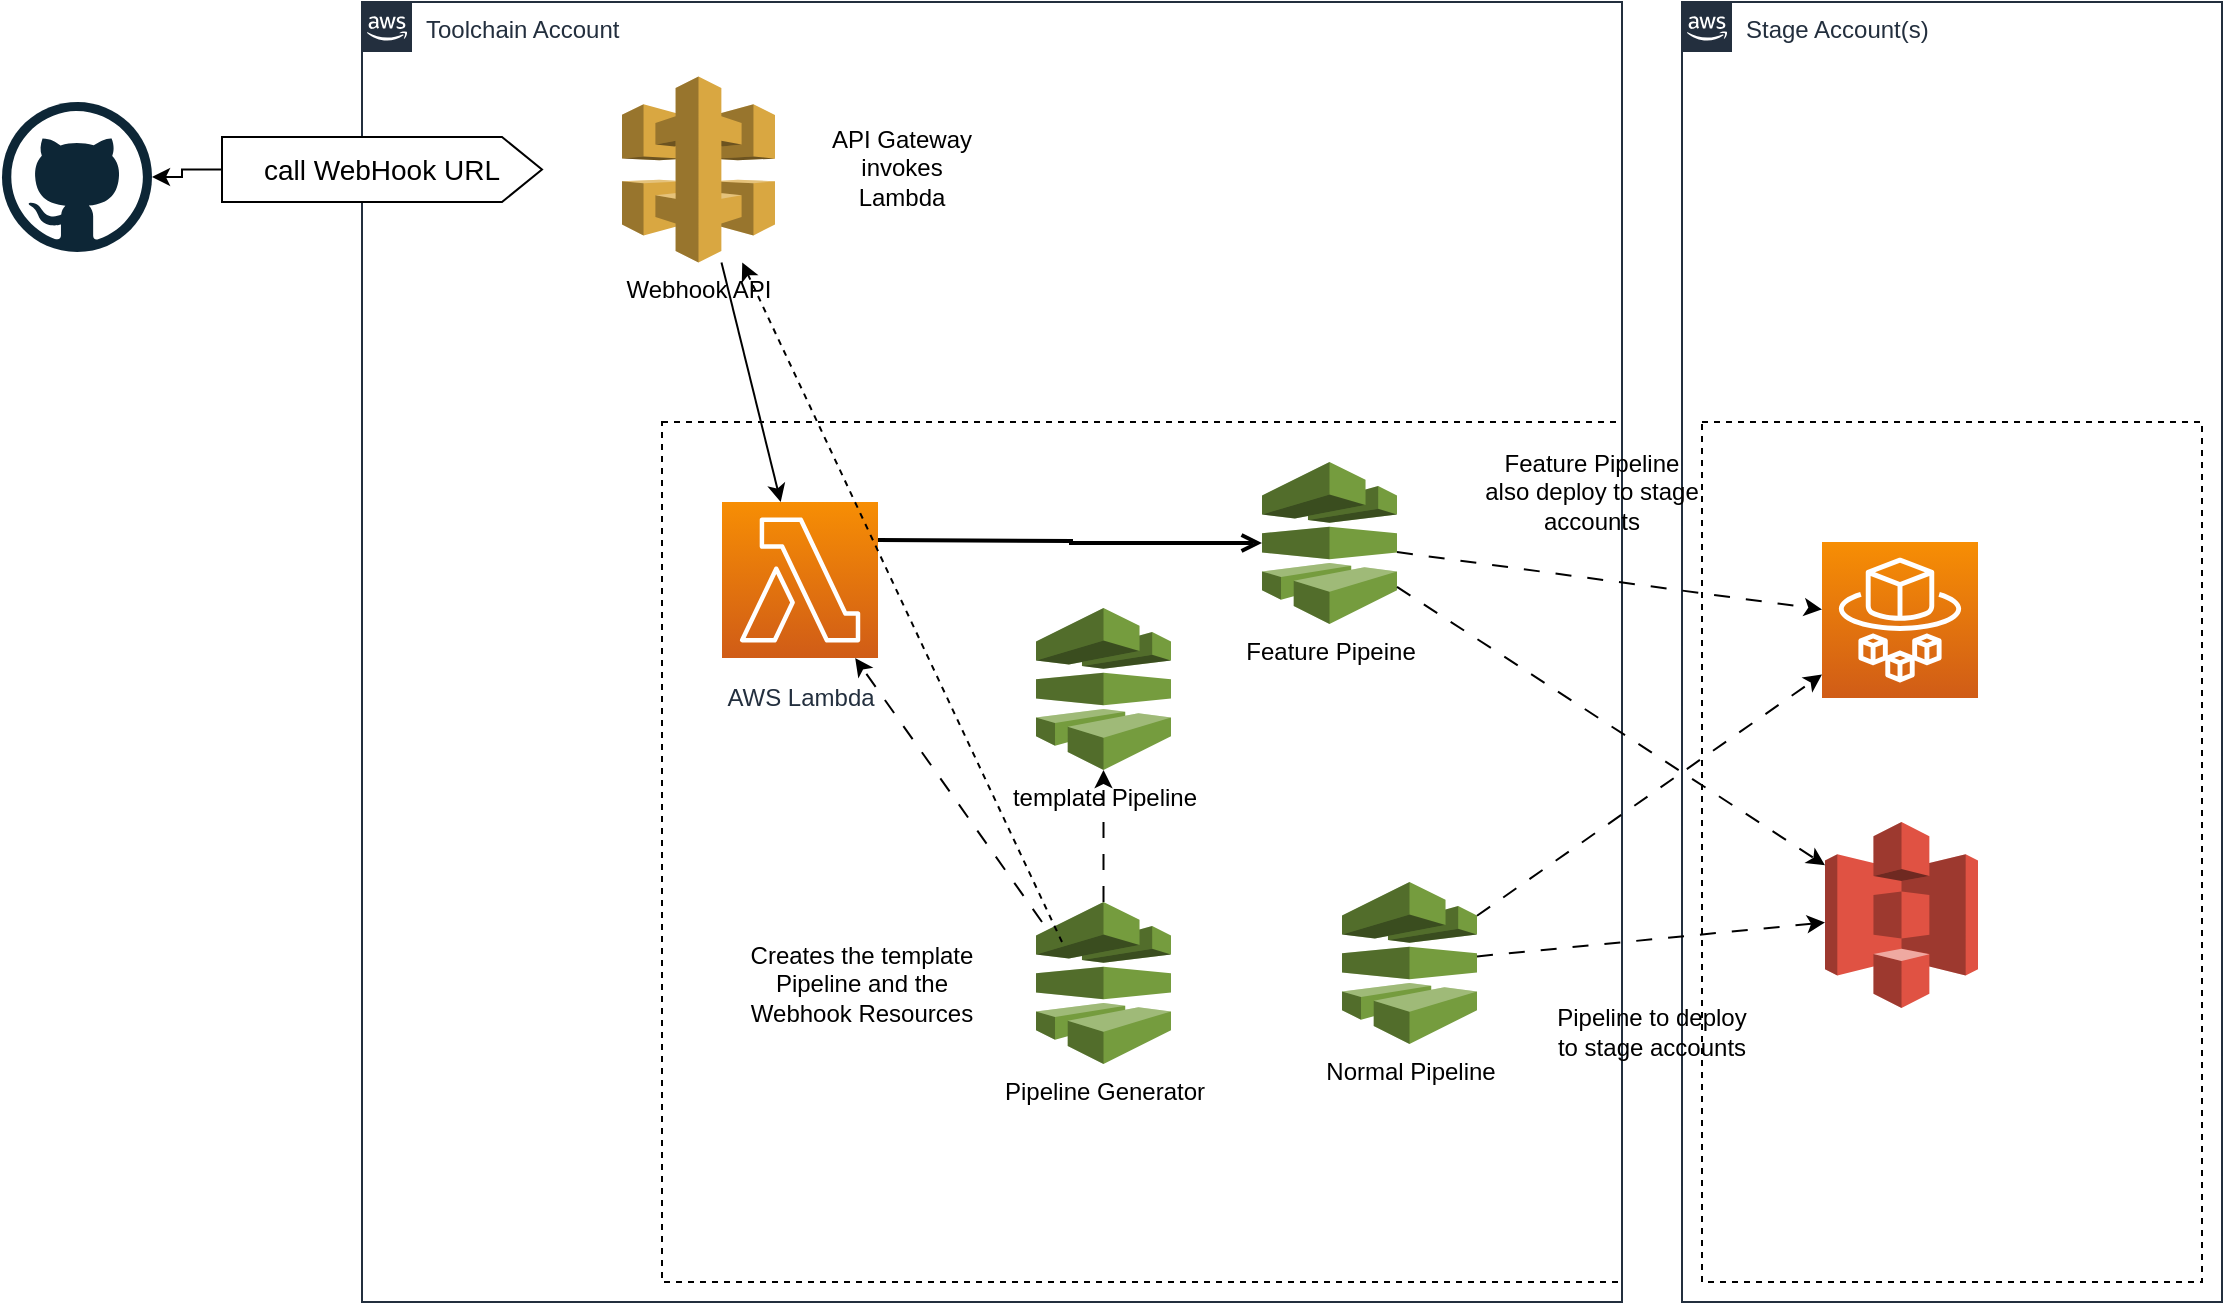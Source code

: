 <mxfile version="21.6.3" type="device">
  <diagram id="Ht1M8jgEwFfnCIfOTk4-" name="Page-1">
    <mxGraphModel dx="1434" dy="699" grid="1" gridSize="10" guides="1" tooltips="1" connect="1" arrows="1" fold="1" page="1" pageScale="1" pageWidth="1169" pageHeight="827" math="0" shadow="0">
      <root>
        <mxCell id="0" />
        <mxCell id="1" parent="0" />
        <mxCell id="UEzPUAAOIrF-is8g5C7q-107" value="" style="rounded=0;whiteSpace=wrap;html=1;labelBackgroundColor=none;fillColor=none;dashed=1;container=1;pointerEvents=0;collapsible=0;recursiveResize=0;" parent="1" vertex="1">
          <mxGeometry x="340" y="290" width="480" height="430" as="geometry" />
        </mxCell>
        <mxCell id="UEzPUAAOIrF-is8g5C7q-85" value="AWS Lambda" style="outlineConnect=0;fontColor=#232F3E;gradientColor=#F78E04;gradientDirection=north;fillColor=#D05C17;strokeColor=#ffffff;dashed=0;verticalLabelPosition=bottom;verticalAlign=top;align=center;html=1;fontSize=12;fontStyle=0;aspect=fixed;shape=mxgraph.aws4.resourceIcon;resIcon=mxgraph.aws4.lambda;labelBackgroundColor=#ffffff;spacingTop=6;" parent="UEzPUAAOIrF-is8g5C7q-107" vertex="1">
          <mxGeometry x="30" y="40" width="78" height="78" as="geometry" />
        </mxCell>
        <mxCell id="6b_i7Q1n4t0XfoYAeiyF-2" value="Normal Pipeline" style="outlineConnect=0;dashed=0;verticalLabelPosition=bottom;verticalAlign=top;align=center;html=1;shape=mxgraph.aws3.codepipeline;fillColor=#759C3E;gradientColor=none;" vertex="1" parent="UEzPUAAOIrF-is8g5C7q-107">
          <mxGeometry x="339.998" y="230" width="67.5" height="81" as="geometry" />
        </mxCell>
        <mxCell id="6b_i7Q1n4t0XfoYAeiyF-3" value="Feature Pipeine" style="outlineConnect=0;dashed=0;verticalLabelPosition=bottom;verticalAlign=top;align=center;html=1;shape=mxgraph.aws3.codepipeline;fillColor=#759C3E;gradientColor=none;" vertex="1" parent="UEzPUAAOIrF-is8g5C7q-107">
          <mxGeometry x="299.998" y="20" width="67.5" height="81" as="geometry" />
        </mxCell>
        <mxCell id="6b_i7Q1n4t0XfoYAeiyF-7" value="Pipeline Generator" style="outlineConnect=0;dashed=0;verticalLabelPosition=bottom;verticalAlign=top;align=center;html=1;shape=mxgraph.aws3.codepipeline;fillColor=#759C3E;gradientColor=none;" vertex="1" parent="UEzPUAAOIrF-is8g5C7q-107">
          <mxGeometry x="186.998" y="240" width="67.5" height="81" as="geometry" />
        </mxCell>
        <mxCell id="6b_i7Q1n4t0XfoYAeiyF-19" value="" style="endArrow=classic;html=1;rounded=0;dashed=1;dashPattern=8 8;" edge="1" parent="UEzPUAAOIrF-is8g5C7q-107" target="UEzPUAAOIrF-is8g5C7q-85">
          <mxGeometry width="50" height="50" relative="1" as="geometry">
            <mxPoint x="190" y="250" as="sourcePoint" />
            <mxPoint x="231" y="184" as="targetPoint" />
          </mxGeometry>
        </mxCell>
        <mxCell id="6b_i7Q1n4t0XfoYAeiyF-22" value="Creates the template Pipeline and the Webhook Resources" style="text;html=1;strokeColor=none;fillColor=none;align=center;verticalAlign=middle;whiteSpace=wrap;rounded=0;" vertex="1" parent="UEzPUAAOIrF-is8g5C7q-107">
          <mxGeometry x="40" y="265.5" width="120" height="30" as="geometry" />
        </mxCell>
        <mxCell id="UEzPUAAOIrF-is8g5C7q-74" value="Toolchain Account" style="points=[[0,0],[0.25,0],[0.5,0],[0.75,0],[1,0],[1,0.25],[1,0.5],[1,0.75],[1,1],[0.75,1],[0.5,1],[0.25,1],[0,1],[0,0.75],[0,0.5],[0,0.25]];outlineConnect=0;gradientColor=none;html=1;whiteSpace=wrap;fontSize=12;fontStyle=0;shape=mxgraph.aws4.group;grIcon=mxgraph.aws4.group_aws_cloud_alt;strokeColor=#232F3E;fillColor=none;verticalAlign=top;align=left;spacingLeft=30;fontColor=#232F3E;dashed=0;labelBackgroundColor=#ffffff;container=1;pointerEvents=0;collapsible=0;recursiveResize=0;" parent="1" vertex="1">
          <mxGeometry x="190" y="80" width="630" height="650" as="geometry" />
        </mxCell>
        <mxCell id="6b_i7Q1n4t0XfoYAeiyF-1" value="Webhook API" style="outlineConnect=0;dashed=0;verticalLabelPosition=bottom;verticalAlign=top;align=center;html=1;shape=mxgraph.aws3.api_gateway;fillColor=#D9A741;gradientColor=none;" vertex="1" parent="UEzPUAAOIrF-is8g5C7q-74">
          <mxGeometry x="130" y="37.25" width="76.5" height="93" as="geometry" />
        </mxCell>
        <mxCell id="6b_i7Q1n4t0XfoYAeiyF-18" value="call WebHook URL" style="html=1;shape=mxgraph.infographic.ribbonSimple;notch1=0;notch2=20;align=center;verticalAlign=middle;fontSize=14;fontStyle=0;fillColor=#FFFFFF;whiteSpace=wrap;" vertex="1" parent="UEzPUAAOIrF-is8g5C7q-74">
          <mxGeometry x="-70" y="67.5" width="160" height="32.5" as="geometry" />
        </mxCell>
        <mxCell id="6b_i7Q1n4t0XfoYAeiyF-26" value="API Gateway invokes Lambda" style="text;html=1;strokeColor=none;fillColor=none;align=center;verticalAlign=middle;whiteSpace=wrap;rounded=0;" vertex="1" parent="UEzPUAAOIrF-is8g5C7q-74">
          <mxGeometry x="230" y="67.5" width="80" height="30" as="geometry" />
        </mxCell>
        <mxCell id="UEzPUAAOIrF-is8g5C7q-75" value="Stage Account(s)" style="points=[[0,0],[0.25,0],[0.5,0],[0.75,0],[1,0],[1,0.25],[1,0.5],[1,0.75],[1,1],[0.75,1],[0.5,1],[0.25,1],[0,1],[0,0.75],[0,0.5],[0,0.25]];outlineConnect=0;gradientColor=none;html=1;whiteSpace=wrap;fontSize=12;fontStyle=0;shape=mxgraph.aws4.group;grIcon=mxgraph.aws4.group_aws_cloud_alt;strokeColor=#232F3E;fillColor=none;verticalAlign=top;align=left;spacingLeft=30;fontColor=#232F3E;dashed=0;labelBackgroundColor=#ffffff;container=1;pointerEvents=0;collapsible=0;recursiveResize=0;" parent="1" vertex="1">
          <mxGeometry x="850" y="80" width="270" height="650" as="geometry" />
        </mxCell>
        <mxCell id="6b_i7Q1n4t0XfoYAeiyF-23" value="Pipeline to deploy to stage accounts" style="text;html=1;strokeColor=none;fillColor=none;align=center;verticalAlign=middle;whiteSpace=wrap;rounded=0;" vertex="1" parent="UEzPUAAOIrF-is8g5C7q-75">
          <mxGeometry x="-70" y="490" width="110" height="50" as="geometry" />
        </mxCell>
        <mxCell id="UEzPUAAOIrF-is8g5C7q-90" value="" style="edgeStyle=orthogonalEdgeStyle;rounded=0;orthogonalLoop=1;jettySize=auto;html=1;endArrow=open;endFill=0;strokeWidth=2;" parent="1" target="6b_i7Q1n4t0XfoYAeiyF-3" edge="1">
          <mxGeometry relative="1" as="geometry">
            <mxPoint x="448" y="349" as="sourcePoint" />
            <mxPoint x="480" y="349" as="targetPoint" />
          </mxGeometry>
        </mxCell>
        <mxCell id="UEzPUAAOIrF-is8g5C7q-108" value="" style="rounded=0;whiteSpace=wrap;html=1;labelBackgroundColor=none;fillColor=none;dashed=1;container=1;pointerEvents=0;collapsible=0;recursiveResize=0;" parent="1" vertex="1">
          <mxGeometry x="860" y="290" width="250" height="430" as="geometry" />
        </mxCell>
        <mxCell id="6b_i7Q1n4t0XfoYAeiyF-11" value="" style="outlineConnect=0;dashed=0;verticalLabelPosition=bottom;verticalAlign=top;align=center;html=1;shape=mxgraph.aws3.s3;fillColor=#E05243;gradientColor=none;" vertex="1" parent="UEzPUAAOIrF-is8g5C7q-108">
          <mxGeometry x="61.5" y="200" width="76.5" height="93" as="geometry" />
        </mxCell>
        <mxCell id="6b_i7Q1n4t0XfoYAeiyF-12" value="" style="sketch=0;points=[[0,0,0],[0.25,0,0],[0.5,0,0],[0.75,0,0],[1,0,0],[0,1,0],[0.25,1,0],[0.5,1,0],[0.75,1,0],[1,1,0],[0,0.25,0],[0,0.5,0],[0,0.75,0],[1,0.25,0],[1,0.5,0],[1,0.75,0]];outlineConnect=0;fontColor=#232F3E;gradientColor=#F78E04;gradientDirection=north;fillColor=#D05C17;strokeColor=#ffffff;dashed=0;verticalLabelPosition=bottom;verticalAlign=top;align=center;html=1;fontSize=12;fontStyle=0;aspect=fixed;shape=mxgraph.aws4.resourceIcon;resIcon=mxgraph.aws4.fargate;" vertex="1" parent="UEzPUAAOIrF-is8g5C7q-108">
          <mxGeometry x="60" y="60" width="78" height="78" as="geometry" />
        </mxCell>
        <mxCell id="6b_i7Q1n4t0XfoYAeiyF-6" value="template Pipeline&lt;br&gt;" style="outlineConnect=0;dashed=0;verticalLabelPosition=bottom;verticalAlign=top;align=center;html=1;shape=mxgraph.aws3.codepipeline;fillColor=#759C3E;gradientColor=none;" vertex="1" parent="1">
          <mxGeometry x="526.998" y="383" width="67.5" height="81" as="geometry" />
        </mxCell>
        <mxCell id="6b_i7Q1n4t0XfoYAeiyF-10" value="" style="endArrow=classic;html=1;rounded=0;dashed=1;dashPattern=8 8;" edge="1" parent="1" source="6b_i7Q1n4t0XfoYAeiyF-7" target="6b_i7Q1n4t0XfoYAeiyF-6">
          <mxGeometry width="50" height="50" relative="1" as="geometry">
            <mxPoint x="560" y="410" as="sourcePoint" />
            <mxPoint x="610" y="360" as="targetPoint" />
          </mxGeometry>
        </mxCell>
        <mxCell id="6b_i7Q1n4t0XfoYAeiyF-13" value="" style="endArrow=classic;html=1;rounded=0;dashed=1;dashPattern=8 8;" edge="1" parent="1" source="6b_i7Q1n4t0XfoYAeiyF-2" target="6b_i7Q1n4t0XfoYAeiyF-12">
          <mxGeometry width="50" height="50" relative="1" as="geometry">
            <mxPoint x="560" y="410" as="sourcePoint" />
            <mxPoint x="610" y="360" as="targetPoint" />
          </mxGeometry>
        </mxCell>
        <mxCell id="6b_i7Q1n4t0XfoYAeiyF-14" value="" style="endArrow=classic;html=1;rounded=0;dashed=1;dashPattern=8 8;" edge="1" parent="1" source="6b_i7Q1n4t0XfoYAeiyF-2" target="6b_i7Q1n4t0XfoYAeiyF-11">
          <mxGeometry width="50" height="50" relative="1" as="geometry">
            <mxPoint x="757" y="547" as="sourcePoint" />
            <mxPoint x="930" y="426" as="targetPoint" />
          </mxGeometry>
        </mxCell>
        <mxCell id="6b_i7Q1n4t0XfoYAeiyF-15" value="" style="endArrow=classic;html=1;rounded=0;dashed=1;dashPattern=8 8;" edge="1" parent="1" source="6b_i7Q1n4t0XfoYAeiyF-3" target="6b_i7Q1n4t0XfoYAeiyF-12">
          <mxGeometry width="50" height="50" relative="1" as="geometry">
            <mxPoint x="767" y="557" as="sourcePoint" />
            <mxPoint x="940" y="436" as="targetPoint" />
          </mxGeometry>
        </mxCell>
        <mxCell id="6b_i7Q1n4t0XfoYAeiyF-16" value="" style="endArrow=classic;html=1;rounded=0;dashed=1;dashPattern=8 8;" edge="1" parent="1" source="6b_i7Q1n4t0XfoYAeiyF-3" target="6b_i7Q1n4t0XfoYAeiyF-11">
          <mxGeometry width="50" height="50" relative="1" as="geometry">
            <mxPoint x="777" y="567" as="sourcePoint" />
            <mxPoint x="950" y="446" as="targetPoint" />
          </mxGeometry>
        </mxCell>
        <mxCell id="6b_i7Q1n4t0XfoYAeiyF-17" value="" style="dashed=0;outlineConnect=0;html=1;align=center;labelPosition=center;verticalLabelPosition=bottom;verticalAlign=top;shape=mxgraph.weblogos.github" vertex="1" parent="1">
          <mxGeometry x="10" y="130" width="75" height="75" as="geometry" />
        </mxCell>
        <mxCell id="6b_i7Q1n4t0XfoYAeiyF-20" value="" style="endArrow=classic;html=1;rounded=0;dashed=1;" edge="1" parent="1" target="6b_i7Q1n4t0XfoYAeiyF-1">
          <mxGeometry width="50" height="50" relative="1" as="geometry">
            <mxPoint x="540" y="550" as="sourcePoint" />
            <mxPoint x="447" y="418" as="targetPoint" />
          </mxGeometry>
        </mxCell>
        <mxCell id="6b_i7Q1n4t0XfoYAeiyF-24" value="Feature Pipeline also deploy to stage accounts" style="text;html=1;strokeColor=none;fillColor=none;align=center;verticalAlign=middle;whiteSpace=wrap;rounded=0;" vertex="1" parent="1">
          <mxGeometry x="750" y="300" width="110" height="50" as="geometry" />
        </mxCell>
        <mxCell id="6b_i7Q1n4t0XfoYAeiyF-25" value="" style="endArrow=classic;html=1;rounded=0;" edge="1" parent="1" source="6b_i7Q1n4t0XfoYAeiyF-1" target="UEzPUAAOIrF-is8g5C7q-85">
          <mxGeometry width="50" height="50" relative="1" as="geometry">
            <mxPoint x="560" y="410" as="sourcePoint" />
            <mxPoint x="610" y="360" as="targetPoint" />
          </mxGeometry>
        </mxCell>
        <mxCell id="6b_i7Q1n4t0XfoYAeiyF-27" value="" style="edgeStyle=orthogonalEdgeStyle;rounded=0;orthogonalLoop=1;jettySize=auto;html=1;" edge="1" parent="1" source="6b_i7Q1n4t0XfoYAeiyF-18" target="6b_i7Q1n4t0XfoYAeiyF-17">
          <mxGeometry relative="1" as="geometry" />
        </mxCell>
      </root>
    </mxGraphModel>
  </diagram>
</mxfile>
